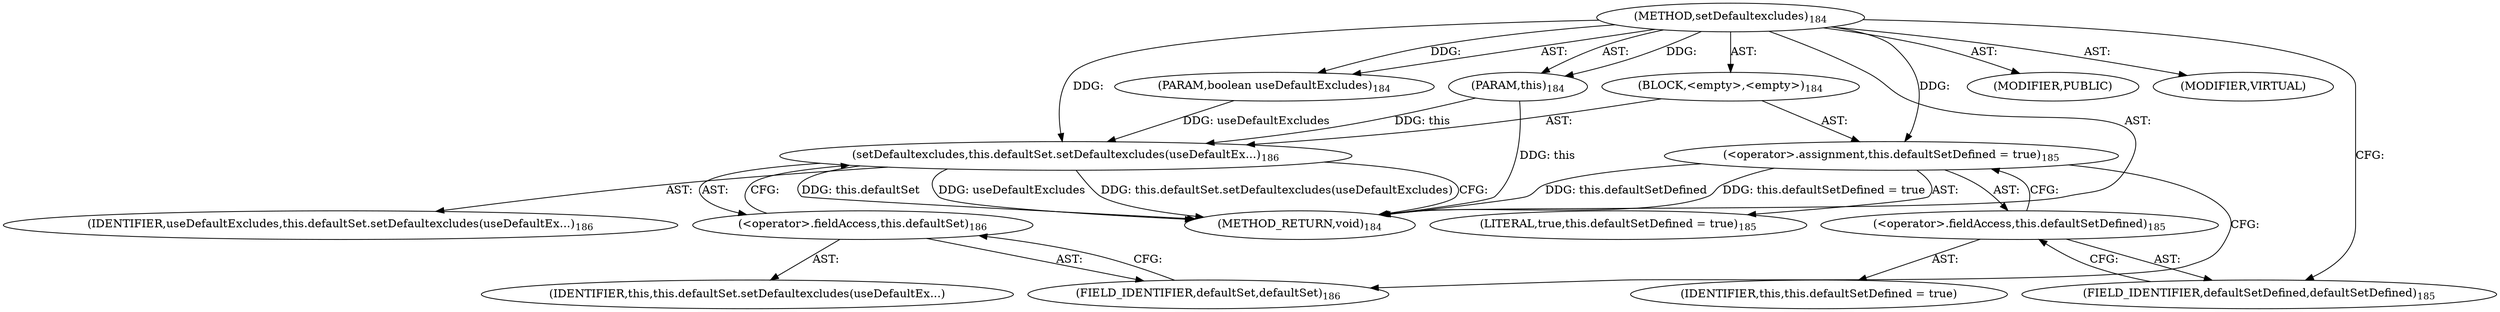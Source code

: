 digraph "setDefaultexcludes" {  
"111669149706" [label = <(METHOD,setDefaultexcludes)<SUB>184</SUB>> ]
"115964117014" [label = <(PARAM,this)<SUB>184</SUB>> ]
"115964117015" [label = <(PARAM,boolean useDefaultExcludes)<SUB>184</SUB>> ]
"25769803786" [label = <(BLOCK,&lt;empty&gt;,&lt;empty&gt;)<SUB>184</SUB>> ]
"30064771118" [label = <(&lt;operator&gt;.assignment,this.defaultSetDefined = true)<SUB>185</SUB>> ]
"30064771119" [label = <(&lt;operator&gt;.fieldAccess,this.defaultSetDefined)<SUB>185</SUB>> ]
"68719476789" [label = <(IDENTIFIER,this,this.defaultSetDefined = true)> ]
"55834574865" [label = <(FIELD_IDENTIFIER,defaultSetDefined,defaultSetDefined)<SUB>185</SUB>> ]
"90194313227" [label = <(LITERAL,true,this.defaultSetDefined = true)<SUB>185</SUB>> ]
"30064771120" [label = <(setDefaultexcludes,this.defaultSet.setDefaultexcludes(useDefaultEx...)<SUB>186</SUB>> ]
"30064771121" [label = <(&lt;operator&gt;.fieldAccess,this.defaultSet)<SUB>186</SUB>> ]
"68719476790" [label = <(IDENTIFIER,this,this.defaultSet.setDefaultexcludes(useDefaultEx...)> ]
"55834574866" [label = <(FIELD_IDENTIFIER,defaultSet,defaultSet)<SUB>186</SUB>> ]
"68719476791" [label = <(IDENTIFIER,useDefaultExcludes,this.defaultSet.setDefaultexcludes(useDefaultEx...)<SUB>186</SUB>> ]
"133143986199" [label = <(MODIFIER,PUBLIC)> ]
"133143986200" [label = <(MODIFIER,VIRTUAL)> ]
"128849018890" [label = <(METHOD_RETURN,void)<SUB>184</SUB>> ]
  "111669149706" -> "115964117014"  [ label = "AST: "] 
  "111669149706" -> "115964117015"  [ label = "AST: "] 
  "111669149706" -> "25769803786"  [ label = "AST: "] 
  "111669149706" -> "133143986199"  [ label = "AST: "] 
  "111669149706" -> "133143986200"  [ label = "AST: "] 
  "111669149706" -> "128849018890"  [ label = "AST: "] 
  "25769803786" -> "30064771118"  [ label = "AST: "] 
  "25769803786" -> "30064771120"  [ label = "AST: "] 
  "30064771118" -> "30064771119"  [ label = "AST: "] 
  "30064771118" -> "90194313227"  [ label = "AST: "] 
  "30064771119" -> "68719476789"  [ label = "AST: "] 
  "30064771119" -> "55834574865"  [ label = "AST: "] 
  "30064771120" -> "30064771121"  [ label = "AST: "] 
  "30064771120" -> "68719476791"  [ label = "AST: "] 
  "30064771121" -> "68719476790"  [ label = "AST: "] 
  "30064771121" -> "55834574866"  [ label = "AST: "] 
  "30064771118" -> "55834574866"  [ label = "CFG: "] 
  "30064771120" -> "128849018890"  [ label = "CFG: "] 
  "30064771119" -> "30064771118"  [ label = "CFG: "] 
  "30064771121" -> "30064771120"  [ label = "CFG: "] 
  "55834574865" -> "30064771119"  [ label = "CFG: "] 
  "55834574866" -> "30064771121"  [ label = "CFG: "] 
  "111669149706" -> "55834574865"  [ label = "CFG: "] 
  "115964117014" -> "128849018890"  [ label = "DDG: this"] 
  "30064771118" -> "128849018890"  [ label = "DDG: this.defaultSetDefined"] 
  "30064771118" -> "128849018890"  [ label = "DDG: this.defaultSetDefined = true"] 
  "30064771120" -> "128849018890"  [ label = "DDG: this.defaultSet"] 
  "30064771120" -> "128849018890"  [ label = "DDG: useDefaultExcludes"] 
  "30064771120" -> "128849018890"  [ label = "DDG: this.defaultSet.setDefaultexcludes(useDefaultExcludes)"] 
  "111669149706" -> "115964117014"  [ label = "DDG: "] 
  "111669149706" -> "115964117015"  [ label = "DDG: "] 
  "111669149706" -> "30064771118"  [ label = "DDG: "] 
  "115964117014" -> "30064771120"  [ label = "DDG: this"] 
  "115964117015" -> "30064771120"  [ label = "DDG: useDefaultExcludes"] 
  "111669149706" -> "30064771120"  [ label = "DDG: "] 
}
